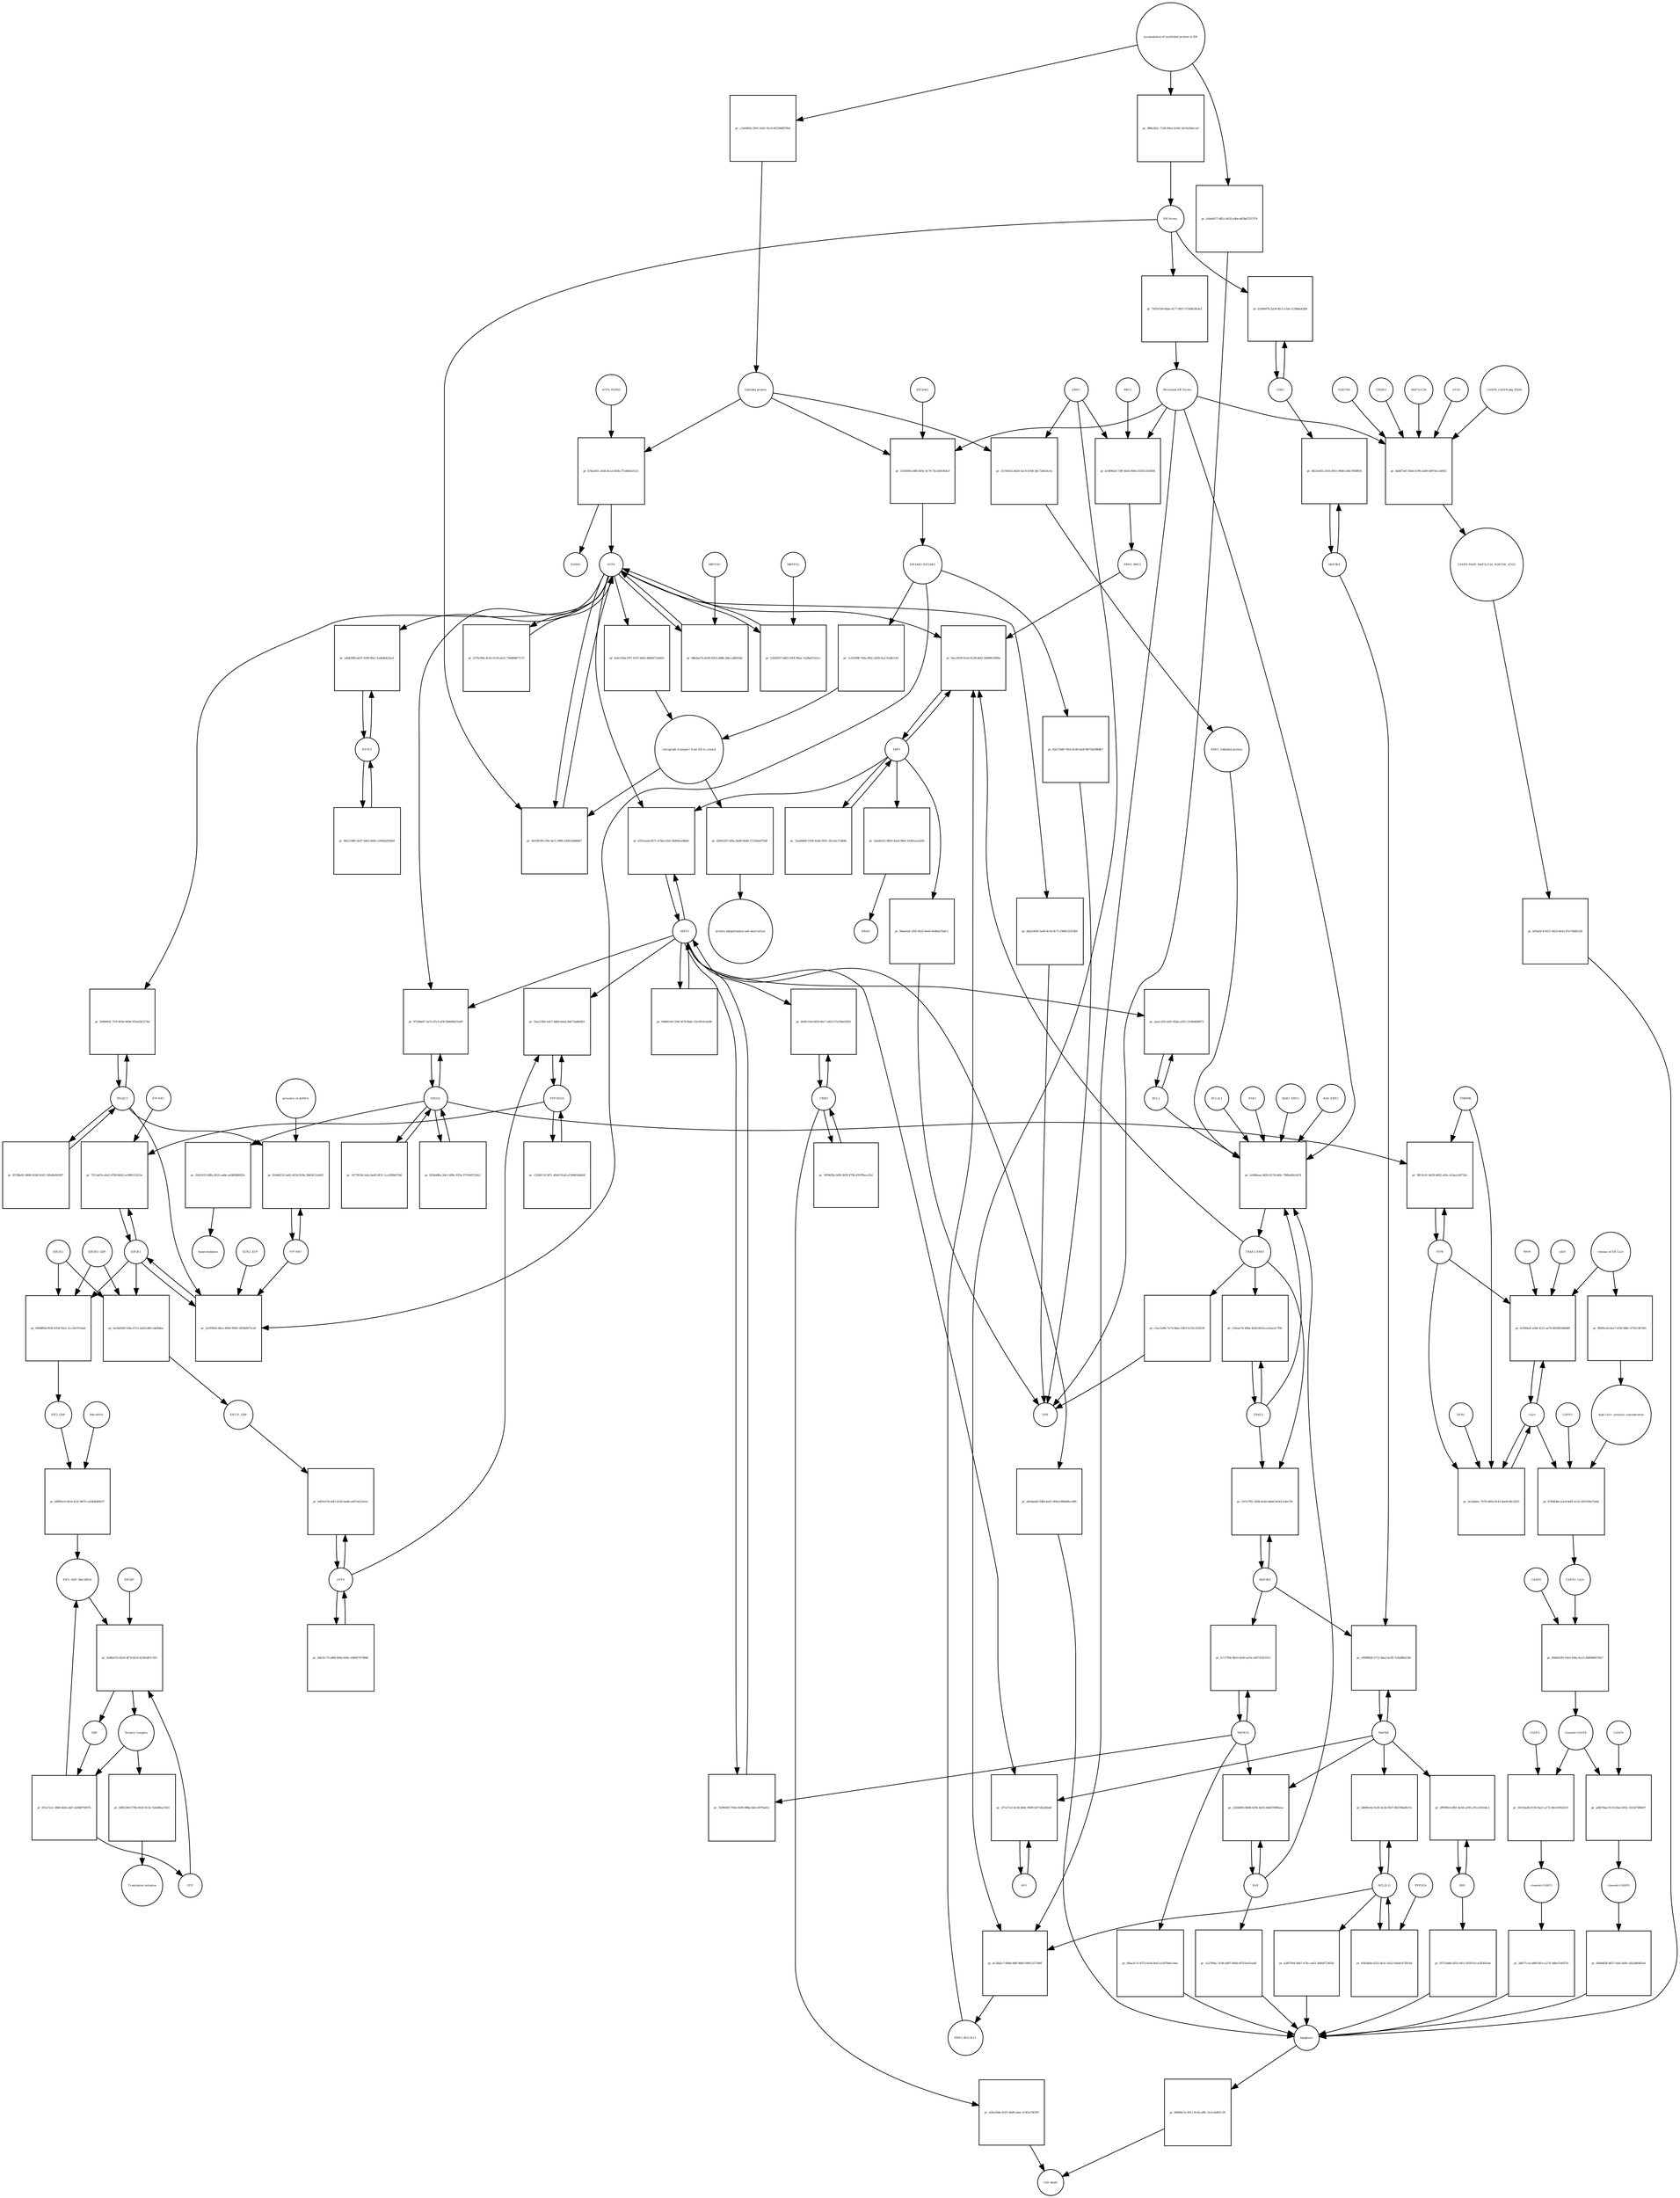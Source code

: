 strict digraph  {
ATF6_HSPA5 [annotation="", bipartite=0, cls=complex, fontsize=4, label=ATF6_HSPA5, shape=circle];
"pr_b74ad5f1-a65b-4ca3-b05b-372d8ab5312c" [annotation="", bipartite=1, cls=process, fontsize=4, label="pr_b74ad5f1-a65b-4ca3-b05b-372d8ab5312c", shape=square];
ATF6 [annotation="urn_miriam_hgnc.symbol_ATF6", bipartite=0, cls=macromolecule, fontsize=4, label=ATF6, shape=circle];
HSPA5 [annotation="urn_miriam_hgnc.symbol_HSPA5", bipartite=0, cls=macromolecule, fontsize=4, label=HSPA5, shape=circle];
"Unfolded protein" [annotation="", bipartite=0, cls=macromolecule, fontsize=4, label="Unfolded protein", shape=circle];
ERN1 [annotation="urn_miriam_hgnc.symbol_ERN1", bipartite=0, cls=macromolecule, fontsize=4, label=ERN1, shape=circle];
"pr_257d41b5-d426-42c9-b7b8-28c72d416c5e" [annotation="", bipartite=1, cls=process, fontsize=4, label="pr_257d41b5-d426-42c9-b7b8-28c72d416c5e", shape=square];
"ERN1_Unfolded protein" [annotation="", bipartite=0, cls=complex, fontsize=4, label="ERN1_Unfolded protein", shape=circle];
EIF2AK3_EIF2AK3 [annotation="", bipartite=0, cls=complex, fontsize=4, label=EIF2AK3_EIF2AK3, shape=circle];
"pr_1c933f98-70da-402c-b2f8-6ca741db1145" [annotation="", bipartite=1, cls=process, fontsize=4, label="pr_1c933f98-70da-402c-b2f8-6ca741db1145", shape=square];
"retrograde transport from ER to cytosol" [annotation="", bipartite=0, cls=phenotype, fontsize=4, label="retrograde transport from ER to cytosol", shape=circle];
"pr_dc6c356a-f5f7-4337-bb83-84b6d72abf42" [annotation="", bipartite=1, cls=process, fontsize=4, label="pr_dc6c356a-f5f7-4337-bb83-84b6d72abf42", shape=square];
"pr_d2003207-bf6a-4ad9-b49d-27318a6475b8" [annotation="", bipartite=1, cls=process, fontsize=4, label="pr_d2003207-bf6a-4ad9-b49d-27318a6475b8", shape=square];
"protein ubiquitination and destruction" [annotation="", bipartite=0, cls=phenotype, fontsize=4, label="protein ubiquitination and destruction", shape=circle];
"pr_1a99daaa-0d26-457b-b40c-7988e46e3419" [annotation="", bipartite=1, cls=process, fontsize=4, label="pr_1a99daaa-0d26-457b-b40c-7988e46e3419", shape=square];
TRAF2_ERN1 [annotation="", bipartite=0, cls=complex, fontsize=4, label=TRAF2_ERN1, shape=circle];
BAK1_ERN1 [annotation="", bipartite=0, cls=complex, fontsize=4, label=BAK1_ERN1, shape=circle];
BAX_ERN1 [annotation="", bipartite=0, cls=complex, fontsize=4, label=BAX_ERN1, shape=circle];
BCL2 [annotation="urn_miriam_hgnc.symbol_BCL2", bipartite=0, cls="nucleic acid feature", fontsize=4, label=BCL2, shape=circle];
BCL2L1 [annotation="urn_miriam_hgnc.symbol_BCL2L1", bipartite=0, cls=macromolecule, fontsize=4, label=BCL2L1, shape=circle];
"Persistant ER Stress" [annotation="", bipartite=0, cls=phenotype, fontsize=4, label="Persistant ER Stress", shape=circle];
BAX [annotation="urn_miriam_hgnc.symbol_BAX", bipartite=0, cls=macromolecule, fontsize=4, label=BAX, shape=circle];
BAK1 [annotation="urn_miriam_hgnc.symbol_BAK1", bipartite=0, cls=macromolecule, fontsize=4, label=BAK1, shape=circle];
TRAF2 [annotation="urn_miriam_hgnc.symbol_TRAF2", bipartite=0, cls=macromolecule, fontsize=4, label=TRAF2, shape=circle];
XBP1 [annotation="urn_miriam_hgnc.symbol_XBP1", bipartite=0, cls=macromolecule, fontsize=4, label=XBP1, shape=circle];
"pr_9acc859f-0ca9-4138-bfd2-5bf68633f94a" [annotation="", bipartite=1, cls=process, fontsize=4, label="pr_9acc859f-0ca9-4138-bfd2-5bf68633f94a", shape=square];
ERN1_BBC3 [annotation="", bipartite=0, cls=complex, fontsize=4, label=ERN1_BBC3, shape=circle];
ERN1_BCL2L11 [annotation="", bipartite=0, cls=complex, fontsize=4, label=ERN1_BCL2L11, shape=circle];
"pr_32ad0dd9-193b-42dd-995c-26ca6c27d68b" [annotation="", bipartite=1, cls=process, fontsize=4, label="pr_32ad0dd9-193b-42dd-995c-26ca6c27d68b", shape=square];
"pr_1ba0b162-8b93-42e4-90ef-343d1aca5af9" [annotation="", bipartite=1, cls=process, fontsize=4, label="pr_1ba0b162-8b93-42e4-90ef-343d1aca5af9", shape=square];
ERAD [annotation="", bipartite=0, cls=phenotype, fontsize=4, label=ERAD, shape=circle];
"pr_9daefaaf-1f65-45a5-8ee0-6edbaf35afc1" [annotation="", bipartite=1, cls=process, fontsize=4, label="pr_9daefaaf-1f65-45a5-8ee0-6edbaf35afc1", shape=square];
UPR [annotation="", bipartite=0, cls=phenotype, fontsize=4, label=UPR, shape=circle];
"pr_c5feae74-448a-4b2b-841b-a1a5ae2c7f9c" [annotation="", bipartite=1, cls=process, fontsize=4, label="pr_c5feae74-448a-4b2b-841b-a1a5ae2c7f9c", shape=square];
MAPK8 [annotation="urn_miriam_hgnc.symbol_MAPK8", bipartite=0, cls=macromolecule, fontsize=4, label=MAPK8, shape=circle];
"pr_ef899828-3713-4ba2-bc95-7cfadfb6236f" [annotation="", bipartite=1, cls=process, fontsize=4, label="pr_ef899828-3713-4ba2-bc95-7cfadfb6236f", shape=square];
MAP3K4 [annotation="urn_miriam_hgnc.symbol_MAP3K4", bipartite=0, cls=macromolecule, fontsize=4, label=MAP3K4, shape=circle];
MAP3K5 [annotation="urn_miriam_hgnc.symbol_MAP3K5", bipartite=0, cls=macromolecule, fontsize=4, label=MAP3K5, shape=circle];
MAPK14 [annotation="urn_miriam_hgnc.symbol_MAPK14", bipartite=0, cls=macromolecule, fontsize=4, label=MAPK14, shape=circle];
"pr_fc117f04-96e5-4e00-ae5a-2d57352f1912" [annotation="", bipartite=1, cls=process, fontsize=4, label="pr_fc117f04-96e5-4e00-ae5a-2d57352f1912", shape=square];
"pr_89aa3c7e-4575-45a6-8ee3-a5870dec34ec" [annotation="", bipartite=1, cls=process, fontsize=4, label="pr_89aa3c7e-4575-45a6-8ee3-a5870dec34ec", shape=square];
Apoptosis [annotation="", bipartite=0, cls=phenotype, fontsize=4, label=Apoptosis, shape=circle];
DDIT3 [annotation="urn_miriam_hgnc.symbol_DDIT3", bipartite=0, cls=macromolecule, fontsize=4, label=DDIT3, shape=circle];
"pr_7ef96459-700e-4590-98ba-bdce3079ad12" [annotation="", bipartite=1, cls=process, fontsize=4, label="pr_7ef96459-700e-4590-98ba-bdce3079ad12", shape=square];
"pr_b85dadd2-f08b-4a91-9f4d-e986dfdcc000" [annotation="", bipartite=1, cls=process, fontsize=4, label="pr_b85dadd2-f08b-4a91-9f4d-e986dfdcc000", shape=square];
"pr_aaaccf20-abf1-45da-a5f9-131d046f0873" [annotation="", bipartite=1, cls=process, fontsize=4, label="pr_aaaccf20-abf1-45da-a5f9-131d046f0873", shape=square];
"pr_4b104199-cf9e-4a7c-89f6-330610dd8d67" [annotation="", bipartite=1, cls=process, fontsize=4, label="pr_4b104199-cf9e-4a7c-89f6-330610dd8d67", shape=square];
"ER Stress" [annotation="", bipartite=0, cls=phenotype, fontsize=4, label="ER Stress", shape=circle];
"pr_d8b3ae76-dc09-4203-a88b-2bfcca8b91bd" [annotation="", bipartite=1, cls=process, fontsize=4, label="pr_d8b3ae76-dc09-4203-a88b-2bfcca8b91bd", shape=square];
MBTPS1 [annotation="urn_miriam_hgnc.symbol_MBTPS1", bipartite=0, cls=macromolecule, fontsize=4, label=MBTPS1, shape=circle];
"pr_1263f507-4402-450f-982a-7a28ed7a53cc" [annotation="", bipartite=1, cls=process, fontsize=4, label="pr_1263f507-4402-450f-982a-7a28ed7a53cc", shape=square];
MBTPS2 [annotation="urn_miriam_hgnc.symbol_MBTPS2", bipartite=0, cls=macromolecule, fontsize=4, label=MBTPS2, shape=circle];
"pr_257bc90e-4c45-4129-a021-704d84877c75" [annotation="", bipartite=1, cls=process, fontsize=4, label="pr_257bc90e-4c45-4129-a021-704d84877c75", shape=square];
"pr_94800164-326f-4f7b-8bbc-03c0910c4a9b" [annotation="", bipartite=1, cls=process, fontsize=4, label="pr_94800164-326f-4f7b-8bbc-03c0910c4a9b", shape=square];
"pr_6351eaab-827c-47bb-a1b5-36d04ee0bb6c" [annotation="", bipartite=1, cls=process, fontsize=4, label="pr_6351eaab-827c-47bb-a1b5-36d04ee0bb6c", shape=square];
EIF2S1 [annotation="urn_miriam_hgnc.symbol_EIF2S1", bipartite=0, cls=macromolecule, fontsize=4, label=EIF2S1, shape=circle];
"pr_3a1f0064-68ca-4940-9949-10f58d975ca0" [annotation="", bipartite=1, cls=process, fontsize=4, label="pr_3a1f0064-68ca-4940-9949-10f58d975ca0", shape=square];
GCN2_ATP [annotation="", bipartite=0, cls=complex, fontsize=4, label=GCN2_ATP, shape=circle];
EIF2AK2 [annotation="urn_miriam_hgnc.symbol_EIF2AK2", bipartite=0, cls=macromolecule, fontsize=4, label=EIF2AK2, shape=circle];
DNAJC3 [annotation="urn_miriam_hgnc.symbol_DNAJC3", bipartite=0, cls=macromolecule, fontsize=4, label=DNAJC3, shape=circle];
EIF2S2 [annotation="urn_miriam_hgnc.symbol_EIF2S2", bipartite=0, cls=macromolecule, fontsize=4, label=EIF2S2, shape=circle];
"pr_009dff0d-f65b-435d-92a1-2cc29c97e4a6" [annotation="", bipartite=1, cls=process, fontsize=4, label="pr_009dff0d-f65b-435d-92a1-2cc29c97e4a6", shape=square];
EIF2S3_GDP [annotation="", bipartite=0, cls=complex, fontsize=4, label=EIF2S3_GDP, shape=circle];
EIF2_GDP [annotation="", bipartite=0, cls=complex, fontsize=4, label=EIF2_GDP, shape=circle];
"EIF2_GDP_Met-tRNA" [annotation="", bipartite=0, cls=complex, fontsize=4, label="EIF2_GDP_Met-tRNA", shape=circle];
"pr_2e86e555-d3c8-4f74-bfc8-d2362db7c353" [annotation="", bipartite=1, cls=process, fontsize=4, label="pr_2e86e555-d3c8-4f74-bfc8-d2362db7c353", shape=square];
"Ternary Complex" [annotation="", bipartite=0, cls=complex, fontsize=4, label="Ternary Complex", shape=circle];
"EIF2B*" [annotation="", bipartite=0, cls=complex, fontsize=4, label="EIF2B*", shape=circle];
GTP [annotation="urn_miriam_obo.chebi_CHEBI%3A57600", bipartite=0, cls="simple chemical", fontsize=4, label=GTP, shape=circle];
GDP [annotation="urn_miriam_obo.chebi_CHEBI%3A65180", bipartite=0, cls="simple chemical", fontsize=4, label=GDP, shape=circle];
"pr_051e7e2c-28b0-4efa-abf1-b20bff70f976" [annotation="", bipartite=1, cls=process, fontsize=4, label="pr_051e7e2c-28b0-4efa-abf1-b20bff70f976", shape=square];
ATF4 [annotation="urn_miriam_hgnc.symbol_ATF4", bipartite=0, cls=macromolecule, fontsize=4, label=ATF4, shape=circle];
"pr_0d93c67b-d3f1-4183-be6b-a6f7e4325e1e" [annotation="", bipartite=1, cls=process, fontsize=4, label="pr_0d93c67b-d3f1-4183-be6b-a6f7e4325e1e", shape=square];
"EIF2-P_GDP" [annotation="", bipartite=0, cls=complex, fontsize=4, label="EIF2-P_GDP", shape=circle];
"pr_2bb31c75-a8f8-460a-b58c-e08d47479846" [annotation="", bipartite=1, cls=process, fontsize=4, label="pr_2bb31c75-a8f8-460a-b58c-e08d47479846", shape=square];
PPP1R15A [annotation="urn_miriam_hgnc.symbol_PPP1R15A", bipartite=0, cls=macromolecule, fontsize=4, label=PPP1R15A, shape=circle];
"pr_55ac53b0-2ee7-44b6-b4a4-84073adbf463" [annotation="", bipartite=1, cls=process, fontsize=4, label="pr_55ac53b0-2ee7-44b6-b4a4-84073adbf463", shape=square];
"pr_c3240114-587c-40a9-91a0-a138401da604" [annotation="", bipartite=1, cls=process, fontsize=4, label="pr_c3240114-587c-40a9-91a0-a138401da604", shape=square];
"pr_50f92300-5784-4620-9c32-7ebd46aa7d51" [annotation="", bipartite=1, cls=process, fontsize=4, label="pr_50f92300-5784-4620-9c32-7ebd46aa7d51", shape=square];
"Translation initiation" [annotation="", bipartite=0, cls=phenotype, fontsize=4, label="Translation initiation", shape=circle];
"pr_197e7f91-2506-4c60-b6bd-0e5612cbe159" [annotation="", bipartite=1, cls=process, fontsize=4, label="pr_197e7f91-2506-4c60-b6bd-0e5612cbe159", shape=square];
ERO1A [annotation="urn_miriam_hgnc.symbol_ERO1A", bipartite=0, cls=macromolecule, fontsize=4, label=ERO1A, shape=circle];
"pr_97298a67-2a7e-47c4-af3f-fb009b1f1a09" [annotation="", bipartite=1, cls=process, fontsize=4, label="pr_97298a67-2a7e-47c4-af3f-fb009b1f1a09", shape=square];
"pr_829a9d6a-26e1-490c-835e-97190d722fa3" [annotation="", bipartite=1, cls=process, fontsize=4, label="pr_829a9d6a-26e1-490c-835e-97190d722fa3", shape=square];
"pr_7513ab7e-e0a2-4709-8642-ec988113213e" [annotation="", bipartite=1, cls=process, fontsize=4, label="pr_7513ab7e-e0a2-4709-8642-ec988113213e", shape=square];
EIF2AK1 [annotation="urn_miriam_hgnc.symbol_EIF2AK1", bipartite=0, cls=macromolecule, fontsize=4, label=EIF2AK1, shape=circle];
"pr_2326bf60-4b48-429e-bb16-4d4d749f6aea" [annotation="", bipartite=1, cls=process, fontsize=4, label="pr_2326bf60-4b48-429e-bb16-4d4d749f6aea", shape=square];
"pr_1a2789ac-3c9b-4d97-866b-bf763ad1ea9d" [annotation="", bipartite=1, cls=process, fontsize=4, label="pr_1a2789ac-3c9b-4d97-866b-bf763ad1ea9d", shape=square];
"Ca2+" [annotation="urn_miriam_obo.chebi_CHEBI%3A29108", bipartite=0, cls="simple chemical", fontsize=4, label="Ca2+", shape=circle];
"pr_6c949a2f-a5bf-4221-ae7b-482892446df0" [annotation="", bipartite=1, cls=process, fontsize=4, label="pr_6c949a2f-a5bf-4221-ae7b-482892446df0", shape=square];
"release of ER Ca2+" [annotation="", bipartite=0, cls=phenotype, fontsize=4, label="release of ER Ca2+", shape=circle];
ITPR [annotation="urn_miriam_hgnc.symbol_ITPR1|urn_miriam_hgnc.symbol_ITPR2|urn_miriam_hgnc.symbol_ITPR3", bipartite=0, cls=macromolecule, fontsize=4, label=ITPR, shape=circle];
MAM [annotation="", bipartite=0, cls=phenotype, fontsize=4, label=MAM, shape=circle];
s619 [annotation="", bipartite=0, cls=complex, fontsize=4, label=s619, shape=circle];
"pr_4823c602-2616-491e-99d0-ed6e7f66ff04" [annotation="", bipartite=1, cls=process, fontsize=4, label="pr_4823c602-2616-491e-99d0-ed6e7f66ff04", shape=square];
CDK5 [annotation="urn_miriam_hgnc.symbol_CDK5", bipartite=0, cls=macromolecule, fontsize=4, label=CDK5, shape=circle];
"pr_b294997b-2a58-4fc5-a7de-5139dfa42fbf" [annotation="", bipartite=1, cls="uncertain process", fontsize=4, label="pr_b294997b-2a58-4fc5-a7de-5139dfa42fbf", shape=square];
"pr_08b66a7a-0011-4c02-a8fc-3a1e3a801c39" [annotation="", bipartite=1, cls=process, fontsize=4, label="pr_08b66a7a-0011-4c02-a8fc-3a1e3a801c39", shape=square];
"Cell death" [annotation="", bipartite=0, cls=phenotype, fontsize=4, label="Cell death", shape=circle];
"pr_4e2da0ec-7670-48d2-8143-4ae9c0bc2925" [annotation="", bipartite=1, cls=process, fontsize=4, label="pr_4e2da0ec-7670-48d2-8143-4ae9c0bc2925", shape=square];
TMBIM6 [annotation="urn_miriam_hgnc.symbol_TMBIM6", bipartite=0, cls=macromolecule, fontsize=4, label=TMBIM6, shape=circle];
RYR1 [annotation="urn_miriam_hgnc.symbol_RYR1", bipartite=0, cls=macromolecule, fontsize=4, label=RYR1, shape=circle];
EIF2AK3 [annotation="urn_miriam_hgnc.symbol_EIF2AK3", bipartite=0, cls=macromolecule, fontsize=4, label=EIF2AK3, shape=circle];
"pr_31f56f04-e8f0-405e-9c79-7bc1bf0364c9" [annotation="", bipartite=1, cls=process, fontsize=4, label="pr_31f56f04-e8f0-405e-9c79-7bc1bf0364c9", shape=square];
"pr_2243331f-d0fa-4b31-adde-ae080bbf825c" [annotation="", bipartite=1, cls=process, fontsize=4, label="pr_2243331f-d0fa-4b31-adde-ae080bbf825c", shape=square];
hyperoxidation [annotation="", bipartite=0, cls=phenotype, fontsize=4, label=hyperoxidation, shape=circle];
"pr_14778326-3afa-4e82-8f31-1ccd308d3748" [annotation="", bipartite=1, cls=process, fontsize=4, label="pr_14778326-3afa-4e82-8f31-1ccd308d3748", shape=square];
"pr_79550709-6bba-4177-8f47-57349e58c4cf" [annotation="", bipartite=1, cls=process, fontsize=4, label="pr_79550709-6bba-4177-8f47-57349e58c4cf", shape=square];
"CASP8_CASP8-ubq_FADD" [annotation="", bipartite=0, cls=complex, fontsize=4, label="CASP8_CASP8-ubq_FADD", shape=circle];
"pr_da6873ef-55b6-4199-a5d9-6d97dcca4992" [annotation="", bipartite=1, cls=process, fontsize=4, label="pr_da6873ef-55b6-4199-a5d9-6d97dcca4992", shape=square];
"SQSTM1 " [annotation="urn_miriam_hgnc.symbol_SQSTM1", bipartite=0, cls=macromolecule, fontsize=4, label="SQSTM1 ", shape=circle];
CASP8_FADD_MAP1LC3A_SQSTM1_ATG5 [annotation="", bipartite=0, cls=complex, fontsize=4, label=CASP8_FADD_MAP1LC3A_SQSTM1_ATG5, shape=circle];
TRIM13 [annotation="urn_miriam_hgnc.symbol_TRIM13", bipartite=0, cls=macromolecule, fontsize=4, label=TRIM13, shape=circle];
MAP1LC3A [annotation="urn_miriam_hgnc.symbol_MAP1LC3A", bipartite=0, cls=macromolecule, fontsize=4, label=MAP1LC3A, shape=circle];
ATG5 [annotation="urn_miriam_hgnc.symbol_ATG5", bipartite=0, cls=macromolecule, fontsize=4, label=ATG5, shape=circle];
"pr_af9a82c4-0437-4623-8e41-87a749dfa1fb" [annotation="", bipartite=1, cls=process, fontsize=4, label="pr_af9a82c4-0437-4623-8e41-87a749dfa1fb", shape=square];
"AP-1" [annotation="urn_miriam_hgnc.symbol_FOS|urn_miriam_hgnc.symbol_FOSB|urn_miriam_hgnc.symbol_FOSL1|urn_miriam_hgnc.symbol_FOSL2|urn_miriam_hgnc.symbol_JUN|urn_miriam_hgnc.symbol_JUNB|urn_miriam_hgnc.symbol_JUND", bipartite=0, cls=macromolecule, fontsize=4, label="AP-1", shape=circle];
"pr_1f7a17a3-0e3d-4ddc-8609-6d71d22d0a4f" [annotation="", bipartite=1, cls=process, fontsize=4, label="pr_1f7a17a3-0e3d-4ddc-8609-6d71d22d0a4f", shape=square];
"pr_816d8233-5a65-425d-818a-3845fc21eb63" [annotation="", bipartite=1, cls=process, fontsize=4, label="pr_816d8233-5a65-425d-818a-3845fc21eb63", shape=square];
"presence of dsRNA" [annotation="", bipartite=0, cls=phenotype, fontsize=4, label="presence of dsRNA", shape=circle];
"Met-tRNA" [annotation="urn_miriam_hgnc_HGNC%3A34779", bipartite=0, cls="nucleic acid feature", fontsize=4, label="Met-tRNA", shape=circle];
"pr_b9f6f5c9-d41b-421f-9870-ca5dbd368237" [annotation="", bipartite=1, cls=process, fontsize=4, label="pr_b9f6f5c9-d41b-421f-9870-ca5dbd368237", shape=square];
"pr_0a34d268-534e-47c2-ad2d-d6fc1defbdee" [annotation="", bipartite=1, cls=process, fontsize=4, label="pr_0a34d268-534e-47c2-ad2d-d6fc1defbdee", shape=square];
"accumulation of misfolded protein in ER" [annotation="", bipartite=0, cls=phenotype, fontsize=4, label="accumulation of misfolded protein in ER", shape=circle];
"pr_c3a6d60a-2941-45d1-92c8-81f29df879b4" [annotation="", bipartite=1, cls=process, fontsize=4, label="pr_c3a6d60a-2941-45d1-92c8-81f29df879b4", shape=square];
"pr_988e362c-7228-49ee-b166-1dc0a20dcce6" [annotation="", bipartite=1, cls=process, fontsize=4, label="pr_988e362c-7228-49ee-b166-1dc0a20dcce6", shape=square];
"pr_cb9a4077-4821-4432-a9be-d62bd7237374" [annotation="", bipartite=1, cls=process, fontsize=4, label="pr_cb9a4077-4821-4432-a9be-d62bd7237374", shape=square];
"pr_82a71840-7602-4c49-b42f-8975b29fb8b7" [annotation="", bipartite=1, cls=process, fontsize=4, label="pr_82a71840-7602-4c49-b42f-8975b29fb8b7", shape=square];
"pr_c5ec5a96-7a74-4bee-9263-b135c323fc8f" [annotation="", bipartite=1, cls=process, fontsize=4, label="pr_c5ec5a96-7a74-4bee-9263-b135c323fc8f", shape=square];
"pr_dd2a5499-5ad9-4c34-8c71-f389e333c9b9" [annotation="", bipartite=1, cls=process, fontsize=4, label="pr_dd2a5499-5ad9-4c34-8c71-f389e333c9b9", shape=square];
BCL2L11 [annotation="urn_miriam_hgnc.symbol_BCL2L11", bipartite=0, cls=macromolecule, fontsize=4, label=BCL2L11, shape=circle];
"pr_b8d90c4e-fa36-4c2b-8437-8507dbafb17e" [annotation="", bipartite=1, cls=process, fontsize=4, label="pr_b8d90c4e-fa36-4c2b-8437-8507dbafb17e", shape=square];
BID [annotation="urn_miriam_hgnc.symbol_BID", bipartite=0, cls=macromolecule, fontsize=4, label=BID, shape=circle];
"pr_2ff999cd-dfb5-4e44-a295-a7fca3410dc3" [annotation="", bipartite=1, cls=process, fontsize=4, label="pr_2ff999cd-dfb5-4e44-a295-a7fca3410dc3", shape=square];
"pr_a38f7004-d0b7-474c-aa63-3b8eff72402d" [annotation="", bipartite=1, cls=process, fontsize=4, label="pr_a38f7004-d0b7-474c-aa63-3b8eff72402d", shape=square];
"pr_95723bdd-d355-4411-8559-b1ce282643ee" [annotation="", bipartite=1, cls=process, fontsize=4, label="pr_95723bdd-d355-4411-8559-b1ce282643ee", shape=square];
"pr_bc26b2c7-068d-48ff-9d83-089121578eff" [annotation="", bipartite=1, cls=process, fontsize=4, label="pr_bc26b2c7-068d-48ff-9d83-089121578eff", shape=square];
"pr_b14f9b5d-739f-4b50-9d9a-f18351418368" [annotation="", bipartite=1, cls=process, fontsize=4, label="pr_b14f9b5d-739f-4b50-9d9a-f18351418368", shape=square];
BBC3 [annotation="urn_miriam_hgnc.symbol_BBC3", bipartite=0, cls=macromolecule, fontsize=4, label=BBC3, shape=circle];
"pr_45b5dfde-6321-4e3c-bcb2-9a6dc472814d" [annotation="", bipartite=1, cls=process, fontsize=4, label="pr_45b5dfde-6321-4e3c-bcb2-9a6dc472814d", shape=square];
PPP2CA [annotation="urn_miriam_hgnc.symbol_PPP2CA", bipartite=0, cls=macromolecule, fontsize=4, label=PPP2CA, shape=circle];
TRIB3 [annotation="urn_miriam_hgnc.symbol_TRIB3", bipartite=0, cls=macromolecule, fontsize=4, label=TRIB3, shape=circle];
"pr_844f1104-d454-46c7-a823-f7a194e03f43" [annotation="", bipartite=1, cls=process, fontsize=4, label="pr_844f1104-d454-46c7-a823-f7a194e03f43", shape=square];
"pr_395965fa-948f-495f-879b-4597ffeca31d" [annotation="", bipartite=1, cls=process, fontsize=4, label="pr_395965fa-948f-495f-879b-4597ffeca31d", shape=square];
"pr_a5ba18de-4323-44d9-abec-fc4f2a78f293" [annotation="", bipartite=1, cls=process, fontsize=4, label="pr_a5ba18de-4323-44d9-abec-fc4f2a78f293", shape=square];
"pr_9fb95ce6-8ee7-416f-88fe-1f76214f1941" [annotation="", bipartite=1, cls=process, fontsize=4, label="pr_9fb95ce6-8ee7-416f-88fe-1f76214f1941", shape=square];
"high Ca2+ cytosolic concentration" [annotation="", bipartite=0, cls=phenotype, fontsize=4, label="high Ca2+ cytosolic concentration", shape=circle];
"pr_5000663f-715f-403d-960d-955ed3f2276d" [annotation="", bipartite=1, cls=process, fontsize=4, label="pr_5000663f-715f-403d-960d-955ed3f2276d", shape=square];
"pr_957dbe81-8488-4168-b1d5-149a9e8418f7" [annotation="", bipartite=1, cls=process, fontsize=4, label="pr_957dbe81-8488-4168-b1d5-149a9e8418f7", shape=square];
"pr_5ffc9c41-bb39-4662-a20c-4cbea1e875b2" [annotation="", bipartite=1, cls=process, fontsize=4, label="pr_5ffc9c41-bb39-4662-a20c-4cbea1e875b2", shape=square];
CASP4 [annotation="urn_miriam_hgnc.symbol_CASP4", bipartite=0, cls=macromolecule, fontsize=4, label=CASP4, shape=circle];
"pr_494d1b39-19a0-458a-9ce3-3b8496b57b57" [annotation="", bipartite=1, cls=process, fontsize=4, label="pr_494d1b39-19a0-458a-9ce3-3b8496b57b57", shape=square];
"cleaved~CASP4" [annotation="urn_miriam_hgnc.symbol_CASP4", bipartite=0, cls=macromolecule, fontsize=4, label="cleaved~CASP4", shape=circle];
"CAPN1_Ca2+" [annotation="", bipartite=0, cls=complex, fontsize=4, label="CAPN1_Ca2+", shape=circle];
CASP3 [annotation="urn_miriam_hgnc.symbol_CASP3", bipartite=0, cls=macromolecule, fontsize=4, label=CASP3, shape=circle];
"pr_54316adb-4334-4a21-a172-0fe1e90e2fc9" [annotation="", bipartite=1, cls=process, fontsize=4, label="pr_54316adb-4334-4a21-a172-0fe1e90e2fc9", shape=square];
"cleaved~CASP3" [annotation="urn_miriam_hgnc.symbol_CASP3", bipartite=0, cls=macromolecule, fontsize=4, label="cleaved~CASP3", shape=circle];
CASP9 [annotation="urn_miriam_hgnc.symbol_CSAP9", bipartite=0, cls=macromolecule, fontsize=4, label=CASP9, shape=circle];
"pr_adbf78aa-0119-45ae-b03c-551bf76fbb97" [annotation="", bipartite=1, cls=process, fontsize=4, label="pr_adbf78aa-0119-45ae-b03c-551bf76fbb97", shape=square];
"cleaved~CASP9" [annotation="urn_miriam_hgnc.symbol_CASP9", bipartite=0, cls=macromolecule, fontsize=4, label="cleaved~CASP9", shape=circle];
CAPN1 [annotation="urn_miriam_hgnc.symbol_CAPN1", bipartite=0, cls=macromolecule, fontsize=4, label=CAPN1, shape=circle];
"pr_b79083be-a2e4-4d5f-bc53-265105b37e6d" [annotation="", bipartite=1, cls=process, fontsize=4, label="pr_b79083be-a2e4-4d5f-bc53-265105b37e6d", shape=square];
"pr_3db77ccd-e800-4fce-a274-3d8e514fd75c" [annotation="", bipartite=1, cls=process, fontsize=4, label="pr_3db77ccd-e800-4fce-a274-3d8e514fd75c", shape=square];
"pr_6f4bb82b-8657-4afa-8d01-afa2b8fd83a6" [annotation="", bipartite=1, cls=process, fontsize=4, label="pr_6f4bb82b-8657-4afa-8d01-afa2b8fd83a6", shape=square];
HYOU1 [annotation="urn_miriam_hgnc.symbol_HYOU1", bipartite=0, cls=macromolecule, fontsize=4, label=HYOU1, shape=circle];
"pr_a4bb18f0-ab37-439f-86e1-faa6d6423ee1" [annotation="", bipartite=1, cls=process, fontsize=4, label="pr_a4bb18f0-ab37-439f-86e1-faa6d6423ee1", shape=square];
"pr_841a7d86-3ed7-4403-b0d1-a394d2d1fb0d" [annotation="", bipartite=1, cls=process, fontsize=4, label="pr_841a7d86-3ed7-4403-b0d1-a394d2d1fb0d", shape=square];
ATF6_HSPA5 -> "pr_b74ad5f1-a65b-4ca3-b05b-372d8ab5312c"  [annotation="", interaction_type=consumption];
"pr_b74ad5f1-a65b-4ca3-b05b-372d8ab5312c" -> ATF6  [annotation="", interaction_type=production];
"pr_b74ad5f1-a65b-4ca3-b05b-372d8ab5312c" -> HSPA5  [annotation="", interaction_type=production];
ATF6 -> "pr_dc6c356a-f5f7-4337-bb83-84b6d72abf42"  [annotation="", interaction_type=consumption];
ATF6 -> "pr_9acc859f-0ca9-4138-bfd2-5bf68633f94a"  [annotation="urn_miriam_pubmed_26587781|urn_miriam_pubmed_23430059", interaction_type=catalysis];
ATF6 -> "pr_4b104199-cf9e-4a7c-89f6-330610dd8d67"  [annotation="", interaction_type=consumption];
ATF6 -> "pr_d8b3ae76-dc09-4203-a88b-2bfcca8b91bd"  [annotation="", interaction_type=consumption];
ATF6 -> "pr_1263f507-4402-450f-982a-7a28ed7a53cc"  [annotation="", interaction_type=consumption];
ATF6 -> "pr_257bc90e-4c45-4129-a021-704d84877c75"  [annotation="", interaction_type=consumption];
ATF6 -> "pr_6351eaab-827c-47bb-a1b5-36d04ee0bb6c"  [annotation="urn_miriam_pubmed_26587781|urn_miriam_pubmed_17991856|urn_miriam_pubmed_28843399", interaction_type=catalysis];
ATF6 -> "pr_97298a67-2a7e-47c4-af3f-fb009b1f1a09"  [annotation="urn_miriam_pubmed_23850759|urn_miriam_pubmed_25387528", interaction_type=catalysis];
ATF6 -> "pr_dd2a5499-5ad9-4c34-8c71-f389e333c9b9"  [annotation="", interaction_type=consumption];
ATF6 -> "pr_5000663f-715f-403d-960d-955ed3f2276d"  [annotation="urn_miriam_pubmed_12601012|urn_miriam_pubmed_18360008", interaction_type=catalysis];
ATF6 -> "pr_a4bb18f0-ab37-439f-86e1-faa6d6423ee1"  [annotation=urn_miriam_pubmed_18360008, interaction_type=catalysis];
"Unfolded protein" -> "pr_b74ad5f1-a65b-4ca3-b05b-372d8ab5312c"  [annotation="urn_miriam_pubmed_19509052|urn_miriam_pubmed_12847084|urn_miriam_pubmed_23850759", interaction_type=catalysis];
"Unfolded protein" -> "pr_257d41b5-d426-42c9-b7b8-28c72d416c5e"  [annotation="", interaction_type=consumption];
"Unfolded protein" -> "pr_31f56f04-e8f0-405e-9c79-7bc1bf0364c9"  [annotation=urn_miriam_pubmed_17991856, interaction_type=catalysis];
ERN1 -> "pr_257d41b5-d426-42c9-b7b8-28c72d416c5e"  [annotation="", interaction_type=consumption];
ERN1 -> "pr_bc26b2c7-068d-48ff-9d83-089121578eff"  [annotation="", interaction_type=consumption];
ERN1 -> "pr_b14f9b5d-739f-4b50-9d9a-f18351418368"  [annotation="", interaction_type=consumption];
"pr_257d41b5-d426-42c9-b7b8-28c72d416c5e" -> "ERN1_Unfolded protein"  [annotation="", interaction_type=production];
"ERN1_Unfolded protein" -> "pr_1a99daaa-0d26-457b-b40c-7988e46e3419"  [annotation="", interaction_type=consumption];
EIF2AK3_EIF2AK3 -> "pr_1c933f98-70da-402c-b2f8-6ca741db1145"  [annotation="", interaction_type=consumption];
EIF2AK3_EIF2AK3 -> "pr_3a1f0064-68ca-4940-9949-10f58d975ca0"  [annotation="urn_miriam_pubmed_12667446|urn_miriam_pubmed_16246152|urn_miriam_pubmed_12601012|urn_miriam_pubmed_23850759|urn_miriam_pubmed_18360008|urn_miriam_pubmed_26587781", interaction_type=catalysis];
EIF2AK3_EIF2AK3 -> "pr_82a71840-7602-4c49-b42f-8975b29fb8b7"  [annotation="", interaction_type=consumption];
"pr_1c933f98-70da-402c-b2f8-6ca741db1145" -> "retrograde transport from ER to cytosol"  [annotation="", interaction_type=production];
"retrograde transport from ER to cytosol" -> "pr_d2003207-bf6a-4ad9-b49d-27318a6475b8"  [annotation="", interaction_type=consumption];
"retrograde transport from ER to cytosol" -> "pr_4b104199-cf9e-4a7c-89f6-330610dd8d67"  [annotation="urn_miriam_pubmed_18360008|urn_miriam_pubmed_17991856|urn_miriam_pubmed_26587781|urn_miriam_pubmed_12847084", interaction_type=inhibition];
"pr_dc6c356a-f5f7-4337-bb83-84b6d72abf42" -> "retrograde transport from ER to cytosol"  [annotation="", interaction_type=production];
"pr_d2003207-bf6a-4ad9-b49d-27318a6475b8" -> "protein ubiquitination and destruction"  [annotation="", interaction_type=production];
"pr_1a99daaa-0d26-457b-b40c-7988e46e3419" -> TRAF2_ERN1  [annotation="", interaction_type=production];
TRAF2_ERN1 -> "pr_9acc859f-0ca9-4138-bfd2-5bf68633f94a"  [annotation="urn_miriam_pubmed_26587781|urn_miriam_pubmed_23430059", interaction_type=catalysis];
TRAF2_ERN1 -> "pr_c5feae74-448a-4b2b-841b-a1a5ae2c7f9c"  [annotation=urn_miriam_pubmed_23850759, interaction_type=catalysis];
TRAF2_ERN1 -> "pr_197e7f91-2506-4c60-b6bd-0e5612cbe159"  [annotation=urn_miriam_pubmed_23850759, interaction_type=catalysis];
TRAF2_ERN1 -> "pr_c5ec5a96-7a74-4bee-9263-b135c323fc8f"  [annotation="", interaction_type=consumption];
BAK1_ERN1 -> "pr_1a99daaa-0d26-457b-b40c-7988e46e3419"  [annotation="urn_miriam_pubmed_23850759|urn_miriam_pubmed_23430059|urn_miriam_pubmed_26587781", interaction_type=catalysis];
BAX_ERN1 -> "pr_1a99daaa-0d26-457b-b40c-7988e46e3419"  [annotation="urn_miriam_pubmed_23850759|urn_miriam_pubmed_23430059|urn_miriam_pubmed_26587781", interaction_type=catalysis];
BCL2 -> "pr_1a99daaa-0d26-457b-b40c-7988e46e3419"  [annotation="urn_miriam_pubmed_23850759|urn_miriam_pubmed_23430059|urn_miriam_pubmed_26587781", interaction_type=inhibition];
BCL2 -> "pr_aaaccf20-abf1-45da-a5f9-131d046f0873"  [annotation="", interaction_type=consumption];
BCL2L1 -> "pr_1a99daaa-0d26-457b-b40c-7988e46e3419"  [annotation="urn_miriam_pubmed_23850759|urn_miriam_pubmed_23430059|urn_miriam_pubmed_26587781", interaction_type=inhibition];
"Persistant ER Stress" -> "pr_1a99daaa-0d26-457b-b40c-7988e46e3419"  [annotation="urn_miriam_pubmed_23850759|urn_miriam_pubmed_23430059|urn_miriam_pubmed_26587781", interaction_type=inhibition];
"Persistant ER Stress" -> "pr_31f56f04-e8f0-405e-9c79-7bc1bf0364c9"  [annotation=urn_miriam_pubmed_17991856, interaction_type=catalysis];
"Persistant ER Stress" -> "pr_da6873ef-55b6-4199-a5d9-6d97dcca4992"  [annotation=urn_miriam_pubmed_17991856, interaction_type=catalysis];
"Persistant ER Stress" -> "pr_bc26b2c7-068d-48ff-9d83-089121578eff"  [annotation="urn_miriam_pubmed_23850759|urn_miriam_pubmed_23430059|urn_miriam_pubmed_26587781", interaction_type=inhibition];
"Persistant ER Stress" -> "pr_b14f9b5d-739f-4b50-9d9a-f18351418368"  [annotation="urn_miriam_pubmed_23430059|urn_miriam_pubmed_17991856", interaction_type=inhibition];
BAX -> "pr_1a99daaa-0d26-457b-b40c-7988e46e3419"  [annotation="urn_miriam_pubmed_23850759|urn_miriam_pubmed_23430059|urn_miriam_pubmed_26587781", interaction_type=catalysis];
BAX -> "pr_2326bf60-4b48-429e-bb16-4d4d749f6aea"  [annotation="", interaction_type=consumption];
BAX -> "pr_1a2789ac-3c9b-4d97-866b-bf763ad1ea9d"  [annotation="", interaction_type=consumption];
BAK1 -> "pr_1a99daaa-0d26-457b-b40c-7988e46e3419"  [annotation="urn_miriam_pubmed_23850759|urn_miriam_pubmed_23430059|urn_miriam_pubmed_26587781", interaction_type=catalysis];
TRAF2 -> "pr_1a99daaa-0d26-457b-b40c-7988e46e3419"  [annotation="", interaction_type=consumption];
TRAF2 -> "pr_c5feae74-448a-4b2b-841b-a1a5ae2c7f9c"  [annotation="", interaction_type=consumption];
TRAF2 -> "pr_197e7f91-2506-4c60-b6bd-0e5612cbe159"  [annotation=urn_miriam_pubmed_23850759, interaction_type=catalysis];
XBP1 -> "pr_9acc859f-0ca9-4138-bfd2-5bf68633f94a"  [annotation="", interaction_type=consumption];
XBP1 -> "pr_32ad0dd9-193b-42dd-995c-26ca6c27d68b"  [annotation="", interaction_type=consumption];
XBP1 -> "pr_1ba0b162-8b93-42e4-90ef-343d1aca5af9"  [annotation="", interaction_type=consumption];
XBP1 -> "pr_9daefaaf-1f65-45a5-8ee0-6edbaf35afc1"  [annotation="", interaction_type=consumption];
XBP1 -> "pr_6351eaab-827c-47bb-a1b5-36d04ee0bb6c"  [annotation="urn_miriam_pubmed_26587781|urn_miriam_pubmed_17991856|urn_miriam_pubmed_28843399", interaction_type=catalysis];
"pr_9acc859f-0ca9-4138-bfd2-5bf68633f94a" -> XBP1  [annotation="", interaction_type=production];
ERN1_BBC3 -> "pr_9acc859f-0ca9-4138-bfd2-5bf68633f94a"  [annotation="urn_miriam_pubmed_26587781|urn_miriam_pubmed_23430059", interaction_type=catalysis];
ERN1_BCL2L11 -> "pr_9acc859f-0ca9-4138-bfd2-5bf68633f94a"  [annotation="urn_miriam_pubmed_26587781|urn_miriam_pubmed_23430059", interaction_type=catalysis];
"pr_32ad0dd9-193b-42dd-995c-26ca6c27d68b" -> XBP1  [annotation="", interaction_type=production];
"pr_1ba0b162-8b93-42e4-90ef-343d1aca5af9" -> ERAD  [annotation="", interaction_type=production];
"pr_9daefaaf-1f65-45a5-8ee0-6edbaf35afc1" -> UPR  [annotation="", interaction_type=production];
"pr_c5feae74-448a-4b2b-841b-a1a5ae2c7f9c" -> TRAF2  [annotation="", interaction_type=production];
MAPK8 -> "pr_ef899828-3713-4ba2-bc95-7cfadfb6236f"  [annotation="", interaction_type=consumption];
MAPK8 -> "pr_2326bf60-4b48-429e-bb16-4d4d749f6aea"  [annotation="urn_miriam_pubmed_18191217|urn_miriam_pubmed_23430059", interaction_type=catalysis];
MAPK8 -> "pr_1f7a17a3-0e3d-4ddc-8609-6d71d22d0a4f"  [annotation="urn_miriam_pubmed_26618107|urn_miriam_pubmed_26587781|urn_miriam_pubmed_23850759", interaction_type=catalysis];
MAPK8 -> "pr_b8d90c4e-fa36-4c2b-8437-8507dbafb17e"  [annotation="urn_miriam_pubmed_26018731|urn_miriam_pubmed_23850759", interaction_type=catalysis];
MAPK8 -> "pr_2ff999cd-dfb5-4e44-a295-a7fca3410dc3"  [annotation="urn_miriam_pubmed_23430059|urn_miriam_pubmed_11583631", interaction_type=catalysis];
"pr_ef899828-3713-4ba2-bc95-7cfadfb6236f" -> MAPK8  [annotation="", interaction_type=production];
MAP3K4 -> "pr_ef899828-3713-4ba2-bc95-7cfadfb6236f"  [annotation="urn_miriam_pubmed_18191217|urn_miriam_pubmed_23850759|urn_miriam_pubmed_26587781", interaction_type=catalysis];
MAP3K4 -> "pr_4823c602-2616-491e-99d0-ed6e7f66ff04"  [annotation="", interaction_type=consumption];
MAP3K5 -> "pr_ef899828-3713-4ba2-bc95-7cfadfb6236f"  [annotation="urn_miriam_pubmed_18191217|urn_miriam_pubmed_23850759|urn_miriam_pubmed_26587781", interaction_type=catalysis];
MAP3K5 -> "pr_fc117f04-96e5-4e00-ae5a-2d57352f1912"  [annotation="urn_miriam_pubmed_23850759|urn_miriam_pubmed_12215209", interaction_type=catalysis];
MAP3K5 -> "pr_197e7f91-2506-4c60-b6bd-0e5612cbe159"  [annotation="", interaction_type=consumption];
MAPK14 -> "pr_fc117f04-96e5-4e00-ae5a-2d57352f1912"  [annotation="", interaction_type=consumption];
MAPK14 -> "pr_89aa3c7e-4575-45a6-8ee3-a5870dec34ec"  [annotation="", interaction_type=consumption];
MAPK14 -> "pr_7ef96459-700e-4590-98ba-bdce3079ad12"  [annotation="urn_miriam_pubmed_23850759|urn_miriam_pubmed_23430059|urn_miriam_pubmed_26137585", interaction_type=catalysis];
MAPK14 -> "pr_2326bf60-4b48-429e-bb16-4d4d749f6aea"  [annotation="urn_miriam_pubmed_18191217|urn_miriam_pubmed_23430059", interaction_type=catalysis];
"pr_fc117f04-96e5-4e00-ae5a-2d57352f1912" -> MAPK14  [annotation="", interaction_type=production];
"pr_89aa3c7e-4575-45a6-8ee3-a5870dec34ec" -> Apoptosis  [annotation="", interaction_type=production];
Apoptosis -> "pr_08b66a7a-0011-4c02-a8fc-3a1e3a801c39"  [annotation="", interaction_type=consumption];
DDIT3 -> "pr_7ef96459-700e-4590-98ba-bdce3079ad12"  [annotation="", interaction_type=consumption];
DDIT3 -> "pr_b85dadd2-f08b-4a91-9f4d-e986dfdcc000"  [annotation="", interaction_type=consumption];
DDIT3 -> "pr_aaaccf20-abf1-45da-a5f9-131d046f0873"  [annotation="urn_miriam_pubmed_30662442|urn_miriam_pubmed_23850759", interaction_type=inhibition];
DDIT3 -> "pr_94800164-326f-4f7b-8bbc-03c0910c4a9b"  [annotation="", interaction_type=consumption];
DDIT3 -> "pr_6351eaab-827c-47bb-a1b5-36d04ee0bb6c"  [annotation="", interaction_type=consumption];
DDIT3 -> "pr_55ac53b0-2ee7-44b6-b4a4-84073adbf463"  [annotation="urn_miriam_pubmed_23850759|urn_miriam_pubmed_31638256", interaction_type=catalysis];
DDIT3 -> "pr_97298a67-2a7e-47c4-af3f-fb009b1f1a09"  [annotation="urn_miriam_pubmed_23850759|urn_miriam_pubmed_25387528", interaction_type=catalysis];
DDIT3 -> "pr_1f7a17a3-0e3d-4ddc-8609-6d71d22d0a4f"  [annotation="urn_miriam_pubmed_26618107|urn_miriam_pubmed_26587781|urn_miriam_pubmed_23850759", interaction_type=catalysis];
DDIT3 -> "pr_844f1104-d454-46c7-a823-f7a194e03f43"  [annotation="urn_miriam_pubmed_23430059|urn_miriam_pubmed_18940792", interaction_type=catalysis];
"pr_7ef96459-700e-4590-98ba-bdce3079ad12" -> DDIT3  [annotation="", interaction_type=production];
"pr_b85dadd2-f08b-4a91-9f4d-e986dfdcc000" -> Apoptosis  [annotation="", interaction_type=production];
"pr_aaaccf20-abf1-45da-a5f9-131d046f0873" -> BCL2  [annotation="", interaction_type=production];
"pr_4b104199-cf9e-4a7c-89f6-330610dd8d67" -> ATF6  [annotation="", interaction_type=production];
"ER Stress" -> "pr_4b104199-cf9e-4a7c-89f6-330610dd8d67"  [annotation="urn_miriam_pubmed_18360008|urn_miriam_pubmed_17991856|urn_miriam_pubmed_26587781|urn_miriam_pubmed_12847084", interaction_type=catalysis];
"ER Stress" -> "pr_b294997b-2a58-4fc5-a7de-5139dfa42fbf"  [annotation=urn_miriam_pubmed_22388889, interaction_type=catalysis];
"ER Stress" -> "pr_79550709-6bba-4177-8f47-57349e58c4cf"  [annotation="", interaction_type=consumption];
"pr_d8b3ae76-dc09-4203-a88b-2bfcca8b91bd" -> ATF6  [annotation="", interaction_type=production];
MBTPS1 -> "pr_d8b3ae76-dc09-4203-a88b-2bfcca8b91bd"  [annotation="urn_miriam_pubmed_18360008|urn_miriam_pubmed_17991856|urn_miriam_pubmed_26587781|urn_miriam_pubmed_23850759", interaction_type=catalysis];
"pr_1263f507-4402-450f-982a-7a28ed7a53cc" -> ATF6  [annotation="", interaction_type=production];
MBTPS2 -> "pr_1263f507-4402-450f-982a-7a28ed7a53cc"  [annotation="urn_miriam_pubmed_23850759|urn_miriam_pubmed_26587781|urn_miriam_pubmed_17991856|urn_miriam_pubmed_18360008", interaction_type=catalysis];
"pr_257bc90e-4c45-4129-a021-704d84877c75" -> ATF6  [annotation="", interaction_type=production];
"pr_94800164-326f-4f7b-8bbc-03c0910c4a9b" -> DDIT3  [annotation="", interaction_type=production];
"pr_6351eaab-827c-47bb-a1b5-36d04ee0bb6c" -> DDIT3  [annotation="", interaction_type=production];
EIF2S1 -> "pr_3a1f0064-68ca-4940-9949-10f58d975ca0"  [annotation="", interaction_type=consumption];
EIF2S1 -> "pr_009dff0d-f65b-435d-92a1-2cc29c97e4a6"  [annotation="", interaction_type=consumption];
EIF2S1 -> "pr_7513ab7e-e0a2-4709-8642-ec988113213e"  [annotation="", interaction_type=consumption];
EIF2S1 -> "pr_0a34d268-534e-47c2-ad2d-d6fc1defbdee"  [annotation="", interaction_type=consumption];
"pr_3a1f0064-68ca-4940-9949-10f58d975ca0" -> EIF2S1  [annotation="", interaction_type=production];
GCN2_ATP -> "pr_3a1f0064-68ca-4940-9949-10f58d975ca0"  [annotation="urn_miriam_pubmed_12667446|urn_miriam_pubmed_16246152|urn_miriam_pubmed_12601012|urn_miriam_pubmed_23850759|urn_miriam_pubmed_18360008|urn_miriam_pubmed_26587781", interaction_type=catalysis];
EIF2AK2 -> "pr_3a1f0064-68ca-4940-9949-10f58d975ca0"  [annotation="urn_miriam_pubmed_12667446|urn_miriam_pubmed_16246152|urn_miriam_pubmed_12601012|urn_miriam_pubmed_23850759|urn_miriam_pubmed_18360008|urn_miriam_pubmed_26587781", interaction_type=catalysis];
EIF2AK2 -> "pr_816d8233-5a65-425d-818a-3845fc21eb63"  [annotation="", interaction_type=consumption];
DNAJC3 -> "pr_3a1f0064-68ca-4940-9949-10f58d975ca0"  [annotation="urn_miriam_pubmed_12667446|urn_miriam_pubmed_16246152|urn_miriam_pubmed_12601012|urn_miriam_pubmed_23850759|urn_miriam_pubmed_18360008|urn_miriam_pubmed_26587781", interaction_type=inhibition];
DNAJC3 -> "pr_816d8233-5a65-425d-818a-3845fc21eb63"  [annotation="urn_miriam_pubmed_12601012|urn_miriam_pubmed_26587781|urn_miriam_pubmed_23850759", interaction_type=inhibition];
DNAJC3 -> "pr_5000663f-715f-403d-960d-955ed3f2276d"  [annotation="", interaction_type=consumption];
DNAJC3 -> "pr_957dbe81-8488-4168-b1d5-149a9e8418f7"  [annotation="", interaction_type=consumption];
EIF2S2 -> "pr_009dff0d-f65b-435d-92a1-2cc29c97e4a6"  [annotation="", interaction_type=consumption];
EIF2S2 -> "pr_0a34d268-534e-47c2-ad2d-d6fc1defbdee"  [annotation="", interaction_type=consumption];
"pr_009dff0d-f65b-435d-92a1-2cc29c97e4a6" -> EIF2_GDP  [annotation="", interaction_type=production];
EIF2S3_GDP -> "pr_009dff0d-f65b-435d-92a1-2cc29c97e4a6"  [annotation="", interaction_type=consumption];
EIF2S3_GDP -> "pr_0a34d268-534e-47c2-ad2d-d6fc1defbdee"  [annotation="", interaction_type=consumption];
EIF2_GDP -> "pr_b9f6f5c9-d41b-421f-9870-ca5dbd368237"  [annotation="", interaction_type=consumption];
"EIF2_GDP_Met-tRNA" -> "pr_2e86e555-d3c8-4f74-bfc8-d2362db7c353"  [annotation="", interaction_type=consumption];
"pr_2e86e555-d3c8-4f74-bfc8-d2362db7c353" -> "Ternary Complex"  [annotation="", interaction_type=production];
"pr_2e86e555-d3c8-4f74-bfc8-d2362db7c353" -> GDP  [annotation="", interaction_type=production];
"Ternary Complex" -> "pr_051e7e2c-28b0-4efa-abf1-b20bff70f976"  [annotation="", interaction_type=consumption];
"Ternary Complex" -> "pr_50f92300-5784-4620-9c32-7ebd46aa7d51"  [annotation="", interaction_type=consumption];
"EIF2B*" -> "pr_2e86e555-d3c8-4f74-bfc8-d2362db7c353"  [annotation="urn_miriam_pubmed_23850759|urn_miriam_pubmed_16246152", interaction_type=catalysis];
GTP -> "pr_2e86e555-d3c8-4f74-bfc8-d2362db7c353"  [annotation="", interaction_type=consumption];
GDP -> "pr_051e7e2c-28b0-4efa-abf1-b20bff70f976"  [annotation="", interaction_type=consumption];
"pr_051e7e2c-28b0-4efa-abf1-b20bff70f976" -> "EIF2_GDP_Met-tRNA"  [annotation="", interaction_type=production];
"pr_051e7e2c-28b0-4efa-abf1-b20bff70f976" -> GTP  [annotation="", interaction_type=production];
ATF4 -> "pr_0d93c67b-d3f1-4183-be6b-a6f7e4325e1e"  [annotation="", interaction_type=consumption];
ATF4 -> "pr_2bb31c75-a8f8-460a-b58c-e08d47479846"  [annotation="", interaction_type=consumption];
ATF4 -> "pr_55ac53b0-2ee7-44b6-b4a4-84073adbf463"  [annotation="urn_miriam_pubmed_23850759|urn_miriam_pubmed_31638256", interaction_type=catalysis];
"pr_0d93c67b-d3f1-4183-be6b-a6f7e4325e1e" -> ATF4  [annotation="", interaction_type=production];
"EIF2-P_GDP" -> "pr_0d93c67b-d3f1-4183-be6b-a6f7e4325e1e"  [annotation="urn_miriam_pubmed_15277680|urn_miriam_pubmed_16246152|urn_miriam_pubmed_23850759", interaction_type=catalysis];
"pr_2bb31c75-a8f8-460a-b58c-e08d47479846" -> ATF4  [annotation="", interaction_type=production];
PPP1R15A -> "pr_55ac53b0-2ee7-44b6-b4a4-84073adbf463"  [annotation="", interaction_type=consumption];
PPP1R15A -> "pr_c3240114-587c-40a9-91a0-a138401da604"  [annotation="", interaction_type=consumption];
PPP1R15A -> "pr_7513ab7e-e0a2-4709-8642-ec988113213e"  [annotation="urn_miriam_pubmed_23850759|urn_miriam_pubmed_12667446|urn_miriam_pubmed_16246152|urn_miriam_pubmed_12601012", interaction_type=catalysis];
"pr_55ac53b0-2ee7-44b6-b4a4-84073adbf463" -> PPP1R15A  [annotation="", interaction_type=production];
"pr_c3240114-587c-40a9-91a0-a138401da604" -> PPP1R15A  [annotation="", interaction_type=production];
"pr_50f92300-5784-4620-9c32-7ebd46aa7d51" -> "Translation initiation"  [annotation="", interaction_type=production];
"pr_197e7f91-2506-4c60-b6bd-0e5612cbe159" -> MAP3K5  [annotation="", interaction_type=production];
ERO1A -> "pr_97298a67-2a7e-47c4-af3f-fb009b1f1a09"  [annotation="", interaction_type=consumption];
ERO1A -> "pr_829a9d6a-26e1-490c-835e-97190d722fa3"  [annotation="", interaction_type=consumption];
ERO1A -> "pr_2243331f-d0fa-4b31-adde-ae080bbf825c"  [annotation="", interaction_type=consumption];
ERO1A -> "pr_14778326-3afa-4e82-8f31-1ccd308d3748"  [annotation="", interaction_type=consumption];
ERO1A -> "pr_5ffc9c41-bb39-4662-a20c-4cbea1e875b2"  [annotation="urn_miriam_pubmed_23850759|urn_miriam_pubmed_23430059", interaction_type=catalysis];
"pr_97298a67-2a7e-47c4-af3f-fb009b1f1a09" -> ERO1A  [annotation="", interaction_type=production];
"pr_829a9d6a-26e1-490c-835e-97190d722fa3" -> ERO1A  [annotation="", interaction_type=production];
"pr_7513ab7e-e0a2-4709-8642-ec988113213e" -> EIF2S1  [annotation="", interaction_type=production];
EIF2AK1 -> "pr_7513ab7e-e0a2-4709-8642-ec988113213e"  [annotation="urn_miriam_pubmed_23850759|urn_miriam_pubmed_12667446|urn_miriam_pubmed_16246152|urn_miriam_pubmed_12601012", interaction_type=catalysis];
"pr_2326bf60-4b48-429e-bb16-4d4d749f6aea" -> BAX  [annotation="", interaction_type=production];
"pr_1a2789ac-3c9b-4d97-866b-bf763ad1ea9d" -> Apoptosis  [annotation="", interaction_type=production];
"Ca2+" -> "pr_6c949a2f-a5bf-4221-ae7b-482892446df0"  [annotation="", interaction_type=consumption];
"Ca2+" -> "pr_4e2da0ec-7670-48d2-8143-4ae9c0bc2925"  [annotation="", interaction_type=consumption];
"Ca2+" -> "pr_b79083be-a2e4-4d5f-bc53-265105b37e6d"  [annotation="", interaction_type=consumption];
"pr_6c949a2f-a5bf-4221-ae7b-482892446df0" -> "Ca2+"  [annotation="", interaction_type=production];
"release of ER Ca2+" -> "pr_6c949a2f-a5bf-4221-ae7b-482892446df0"  [annotation=urn_miriam_pubmed_23850759, interaction_type=catalysis];
"release of ER Ca2+" -> "pr_9fb95ce6-8ee7-416f-88fe-1f76214f1941"  [annotation="", interaction_type=consumption];
ITPR -> "pr_6c949a2f-a5bf-4221-ae7b-482892446df0"  [annotation=urn_miriam_pubmed_23850759, interaction_type=catalysis];
ITPR -> "pr_4e2da0ec-7670-48d2-8143-4ae9c0bc2925"  [annotation=urn_miriam_pubmed_23850759, interaction_type=catalysis];
ITPR -> "pr_5ffc9c41-bb39-4662-a20c-4cbea1e875b2"  [annotation="", interaction_type=consumption];
MAM -> "pr_6c949a2f-a5bf-4221-ae7b-482892446df0"  [annotation=urn_miriam_pubmed_23850759, interaction_type=catalysis];
s619 -> "pr_6c949a2f-a5bf-4221-ae7b-482892446df0"  [annotation=urn_miriam_pubmed_23850759, interaction_type=catalysis];
"pr_4823c602-2616-491e-99d0-ed6e7f66ff04" -> MAP3K4  [annotation="", interaction_type=production];
CDK5 -> "pr_4823c602-2616-491e-99d0-ed6e7f66ff04"  [annotation=urn_miriam_pubmed_22388889, interaction_type=catalysis];
CDK5 -> "pr_b294997b-2a58-4fc5-a7de-5139dfa42fbf"  [annotation="", interaction_type=consumption];
"pr_b294997b-2a58-4fc5-a7de-5139dfa42fbf" -> CDK5  [annotation="", interaction_type=production];
"pr_08b66a7a-0011-4c02-a8fc-3a1e3a801c39" -> "Cell death"  [annotation="", interaction_type=production];
"pr_4e2da0ec-7670-48d2-8143-4ae9c0bc2925" -> "Ca2+"  [annotation="", interaction_type=production];
TMBIM6 -> "pr_4e2da0ec-7670-48d2-8143-4ae9c0bc2925"  [annotation=urn_miriam_pubmed_23850759, interaction_type=catalysis];
TMBIM6 -> "pr_5ffc9c41-bb39-4662-a20c-4cbea1e875b2"  [annotation="urn_miriam_pubmed_23850759|urn_miriam_pubmed_23430059", interaction_type=catalysis];
RYR1 -> "pr_4e2da0ec-7670-48d2-8143-4ae9c0bc2925"  [annotation=urn_miriam_pubmed_23850759, interaction_type=catalysis];
EIF2AK3 -> "pr_31f56f04-e8f0-405e-9c79-7bc1bf0364c9"  [annotation="", interaction_type=consumption];
"pr_31f56f04-e8f0-405e-9c79-7bc1bf0364c9" -> EIF2AK3_EIF2AK3  [annotation="", interaction_type=production];
"pr_2243331f-d0fa-4b31-adde-ae080bbf825c" -> hyperoxidation  [annotation="", interaction_type=production];
"pr_14778326-3afa-4e82-8f31-1ccd308d3748" -> ERO1A  [annotation="", interaction_type=production];
"pr_79550709-6bba-4177-8f47-57349e58c4cf" -> "Persistant ER Stress"  [annotation="", interaction_type=production];
"CASP8_CASP8-ubq_FADD" -> "pr_da6873ef-55b6-4199-a5d9-6d97dcca4992"  [annotation="", interaction_type=consumption];
"pr_da6873ef-55b6-4199-a5d9-6d97dcca4992" -> CASP8_FADD_MAP1LC3A_SQSTM1_ATG5  [annotation="", interaction_type=production];
"SQSTM1 " -> "pr_da6873ef-55b6-4199-a5d9-6d97dcca4992"  [annotation="", interaction_type=consumption];
CASP8_FADD_MAP1LC3A_SQSTM1_ATG5 -> "pr_af9a82c4-0437-4623-8e41-87a749dfa1fb"  [annotation="", interaction_type=consumption];
TRIM13 -> "pr_da6873ef-55b6-4199-a5d9-6d97dcca4992"  [annotation=urn_miriam_pubmed_17991856, interaction_type=catalysis];
MAP1LC3A -> "pr_da6873ef-55b6-4199-a5d9-6d97dcca4992"  [annotation="", interaction_type=consumption];
ATG5 -> "pr_da6873ef-55b6-4199-a5d9-6d97dcca4992"  [annotation="", interaction_type=consumption];
"pr_af9a82c4-0437-4623-8e41-87a749dfa1fb" -> Apoptosis  [annotation="", interaction_type=production];
"AP-1" -> "pr_1f7a17a3-0e3d-4ddc-8609-6d71d22d0a4f"  [annotation="", interaction_type=consumption];
"pr_1f7a17a3-0e3d-4ddc-8609-6d71d22d0a4f" -> "AP-1"  [annotation="", interaction_type=production];
"pr_816d8233-5a65-425d-818a-3845fc21eb63" -> EIF2AK2  [annotation="", interaction_type=production];
"presence of dsRNA" -> "pr_816d8233-5a65-425d-818a-3845fc21eb63"  [annotation="urn_miriam_pubmed_12601012|urn_miriam_pubmed_26587781|urn_miriam_pubmed_23850759", interaction_type=catalysis];
"Met-tRNA" -> "pr_b9f6f5c9-d41b-421f-9870-ca5dbd368237"  [annotation="", interaction_type=consumption];
"pr_b9f6f5c9-d41b-421f-9870-ca5dbd368237" -> "EIF2_GDP_Met-tRNA"  [annotation="", interaction_type=production];
"pr_0a34d268-534e-47c2-ad2d-d6fc1defbdee" -> "EIF2-P_GDP"  [annotation="", interaction_type=production];
"accumulation of misfolded protein in ER" -> "pr_c3a6d60a-2941-45d1-92c8-81f29df879b4"  [annotation="", interaction_type=consumption];
"accumulation of misfolded protein in ER" -> "pr_988e362c-7228-49ee-b166-1dc0a20dcce6"  [annotation="", interaction_type=consumption];
"accumulation of misfolded protein in ER" -> "pr_cb9a4077-4821-4432-a9be-d62bd7237374"  [annotation="", interaction_type=consumption];
"pr_c3a6d60a-2941-45d1-92c8-81f29df879b4" -> "Unfolded protein"  [annotation="", interaction_type=production];
"pr_988e362c-7228-49ee-b166-1dc0a20dcce6" -> "ER Stress"  [annotation="", interaction_type=production];
"pr_cb9a4077-4821-4432-a9be-d62bd7237374" -> UPR  [annotation="", interaction_type=production];
"pr_82a71840-7602-4c49-b42f-8975b29fb8b7" -> UPR  [annotation="", interaction_type=production];
"pr_c5ec5a96-7a74-4bee-9263-b135c323fc8f" -> UPR  [annotation="", interaction_type=production];
"pr_dd2a5499-5ad9-4c34-8c71-f389e333c9b9" -> UPR  [annotation="", interaction_type=production];
BCL2L11 -> "pr_b8d90c4e-fa36-4c2b-8437-8507dbafb17e"  [annotation="", interaction_type=consumption];
BCL2L11 -> "pr_a38f7004-d0b7-474c-aa63-3b8eff72402d"  [annotation="", interaction_type=consumption];
BCL2L11 -> "pr_bc26b2c7-068d-48ff-9d83-089121578eff"  [annotation="", interaction_type=consumption];
BCL2L11 -> "pr_45b5dfde-6321-4e3c-bcb2-9a6dc472814d"  [annotation="", interaction_type=consumption];
"pr_b8d90c4e-fa36-4c2b-8437-8507dbafb17e" -> BCL2L11  [annotation="", interaction_type=production];
BID -> "pr_2ff999cd-dfb5-4e44-a295-a7fca3410dc3"  [annotation="", interaction_type=consumption];
BID -> "pr_95723bdd-d355-4411-8559-b1ce282643ee"  [annotation="", interaction_type=consumption];
"pr_2ff999cd-dfb5-4e44-a295-a7fca3410dc3" -> BID  [annotation="", interaction_type=production];
"pr_a38f7004-d0b7-474c-aa63-3b8eff72402d" -> Apoptosis  [annotation="", interaction_type=production];
"pr_95723bdd-d355-4411-8559-b1ce282643ee" -> Apoptosis  [annotation="", interaction_type=production];
"pr_bc26b2c7-068d-48ff-9d83-089121578eff" -> ERN1_BCL2L11  [annotation="", interaction_type=production];
"pr_b14f9b5d-739f-4b50-9d9a-f18351418368" -> ERN1_BBC3  [annotation="", interaction_type=production];
BBC3 -> "pr_b14f9b5d-739f-4b50-9d9a-f18351418368"  [annotation="", interaction_type=consumption];
"pr_45b5dfde-6321-4e3c-bcb2-9a6dc472814d" -> BCL2L11  [annotation="", interaction_type=production];
PPP2CA -> "pr_45b5dfde-6321-4e3c-bcb2-9a6dc472814d"  [annotation="urn_miriam_pubmed_23850759|urn_miriam_pubmed_23430059", interaction_type=catalysis];
TRIB3 -> "pr_844f1104-d454-46c7-a823-f7a194e03f43"  [annotation="", interaction_type=consumption];
TRIB3 -> "pr_395965fa-948f-495f-879b-4597ffeca31d"  [annotation="", interaction_type=consumption];
TRIB3 -> "pr_a5ba18de-4323-44d9-abec-fc4f2a78f293"  [annotation="", interaction_type=consumption];
"pr_844f1104-d454-46c7-a823-f7a194e03f43" -> TRIB3  [annotation="", interaction_type=production];
"pr_395965fa-948f-495f-879b-4597ffeca31d" -> TRIB3  [annotation="", interaction_type=production];
"pr_a5ba18de-4323-44d9-abec-fc4f2a78f293" -> "Cell death"  [annotation="", interaction_type=production];
"pr_9fb95ce6-8ee7-416f-88fe-1f76214f1941" -> "high Ca2+ cytosolic concentration"  [annotation="", interaction_type=production];
"high Ca2+ cytosolic concentration" -> "pr_b79083be-a2e4-4d5f-bc53-265105b37e6d"  [annotation=urn_miriam_pubmed_19931333, interaction_type=catalysis];
"pr_5000663f-715f-403d-960d-955ed3f2276d" -> DNAJC3  [annotation="", interaction_type=production];
"pr_957dbe81-8488-4168-b1d5-149a9e8418f7" -> DNAJC3  [annotation="", interaction_type=production];
"pr_5ffc9c41-bb39-4662-a20c-4cbea1e875b2" -> ITPR  [annotation="", interaction_type=production];
CASP4 -> "pr_494d1b39-19a0-458a-9ce3-3b8496b57b57"  [annotation="", interaction_type=consumption];
"pr_494d1b39-19a0-458a-9ce3-3b8496b57b57" -> "cleaved~CASP4"  [annotation="", interaction_type=production];
"cleaved~CASP4" -> "pr_54316adb-4334-4a21-a172-0fe1e90e2fc9"  [annotation="urn_miriam_pubmed_19931333|urn_miriam_pubmed_26618107", interaction_type=catalysis];
"cleaved~CASP4" -> "pr_adbf78aa-0119-45ae-b03c-551bf76fbb97"  [annotation="urn_miriam_pubmed_19931333|urn_miriam_pubmed_26618107", interaction_type=catalysis];
"CAPN1_Ca2+" -> "pr_494d1b39-19a0-458a-9ce3-3b8496b57b57"  [annotation=urn_miriam_pubmed_19931333, interaction_type=catalysis];
CASP3 -> "pr_54316adb-4334-4a21-a172-0fe1e90e2fc9"  [annotation="", interaction_type=consumption];
"pr_54316adb-4334-4a21-a172-0fe1e90e2fc9" -> "cleaved~CASP3"  [annotation="", interaction_type=production];
"cleaved~CASP3" -> "pr_3db77ccd-e800-4fce-a274-3d8e514fd75c"  [annotation="", interaction_type=consumption];
CASP9 -> "pr_adbf78aa-0119-45ae-b03c-551bf76fbb97"  [annotation="", interaction_type=consumption];
"pr_adbf78aa-0119-45ae-b03c-551bf76fbb97" -> "cleaved~CASP9"  [annotation="", interaction_type=production];
"cleaved~CASP9" -> "pr_6f4bb82b-8657-4afa-8d01-afa2b8fd83a6"  [annotation="", interaction_type=consumption];
CAPN1 -> "pr_b79083be-a2e4-4d5f-bc53-265105b37e6d"  [annotation="", interaction_type=consumption];
"pr_b79083be-a2e4-4d5f-bc53-265105b37e6d" -> "CAPN1_Ca2+"  [annotation="", interaction_type=production];
"pr_3db77ccd-e800-4fce-a274-3d8e514fd75c" -> Apoptosis  [annotation="", interaction_type=production];
"pr_6f4bb82b-8657-4afa-8d01-afa2b8fd83a6" -> Apoptosis  [annotation="", interaction_type=production];
HYOU1 -> "pr_a4bb18f0-ab37-439f-86e1-faa6d6423ee1"  [annotation="", interaction_type=consumption];
HYOU1 -> "pr_841a7d86-3ed7-4403-b0d1-a394d2d1fb0d"  [annotation="", interaction_type=consumption];
"pr_a4bb18f0-ab37-439f-86e1-faa6d6423ee1" -> HYOU1  [annotation="", interaction_type=production];
"pr_841a7d86-3ed7-4403-b0d1-a394d2d1fb0d" -> HYOU1  [annotation="", interaction_type=production];
}
